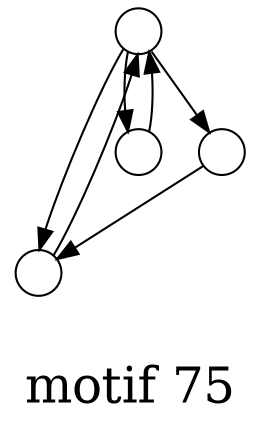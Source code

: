 /*****
motif 75
*****/

digraph G {
  graph [splines=false overlap=false]
  node  [shape=ellipse, width=0.3, height=0.3, label=""]
  0 ;
  1 ;
  2 ;
  3 ;
  0 -> 1;
  0 -> 2;
  0 -> 3;
  1 -> 0;
  2 -> 0;
  3 -> 1;
  label = "\nmotif 75\n";  fontsize=24;
}
